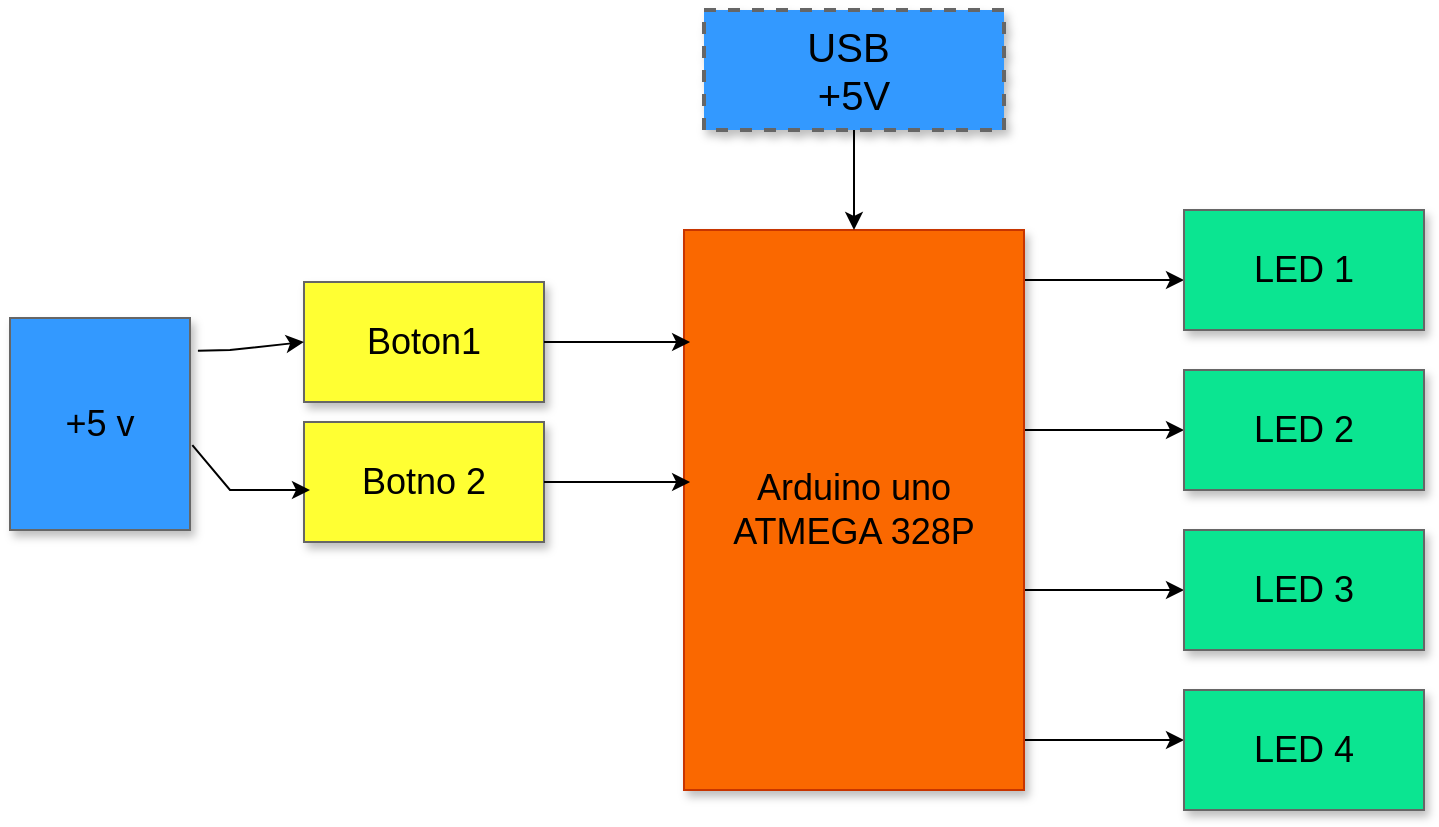 <mxfile version="21.0.2" type="device"><diagram name="Page-1" id="90a13364-a465-7bf4-72fc-28e22215d7a0"><mxGraphModel dx="996" dy="807" grid="1" gridSize="10" guides="1" tooltips="1" connect="1" arrows="1" fold="1" page="1" pageScale="1.5" pageWidth="1169" pageHeight="826" background="none" math="0" shadow="0"><root><mxCell id="0" style=";html=1;"/><mxCell id="1" style=";html=1;" parent="0"/><mxCell id="3a17f1ce550125da-1" value="USB&amp;nbsp;&lt;br&gt;+5V" style="whiteSpace=wrap;html=1;shadow=1;fontSize=20;fillColor=#3399FF;strokeColor=#666666;strokeWidth=2;dashed=1;" parent="1" vertex="1"><mxGeometry x="797" y="344" width="150" height="60" as="geometry"/></mxCell><mxCell id="3a17f1ce550125da-13" style="edgeStyle=elbowEdgeStyle;rounded=0;html=1;startArrow=none;startFill=0;jettySize=auto;orthogonalLoop=1;fontSize=18;elbow=vertical;" parent="1" source="3a17f1ce550125da-2" target="3a17f1ce550125da-4" edge="1"><mxGeometry relative="1" as="geometry"/></mxCell><mxCell id="3a17f1ce550125da-14" style="edgeStyle=elbowEdgeStyle;rounded=0;html=1;startArrow=none;startFill=0;jettySize=auto;orthogonalLoop=1;fontSize=18;elbow=vertical;" parent="1" source="3a17f1ce550125da-2" target="3a17f1ce550125da-5" edge="1"><mxGeometry relative="1" as="geometry"/></mxCell><mxCell id="3a17f1ce550125da-15" style="edgeStyle=elbowEdgeStyle;rounded=0;html=1;startArrow=none;startFill=0;jettySize=auto;orthogonalLoop=1;fontSize=18;elbow=vertical;" parent="1" source="3a17f1ce550125da-2" target="3a17f1ce550125da-6" edge="1"><mxGeometry relative="1" as="geometry"/></mxCell><mxCell id="3a17f1ce550125da-16" style="edgeStyle=elbowEdgeStyle;rounded=0;html=1;startArrow=none;startFill=0;jettySize=auto;orthogonalLoop=1;fontSize=18;elbow=vertical;" parent="1" source="3a17f1ce550125da-2" target="3a17f1ce550125da-7" edge="1"><mxGeometry relative="1" as="geometry"/></mxCell><mxCell id="3a17f1ce550125da-2" value="Arduino uno&lt;br&gt;ATMEGA 328P" style="whiteSpace=wrap;html=1;shadow=1;fontSize=18;fillColor=#fa6800;strokeColor=#C73500;fontColor=#000000;" parent="1" vertex="1"><mxGeometry x="787" y="454" width="170" height="280" as="geometry"/></mxCell><mxCell id="3a17f1ce550125da-4" value="LED 1" style="whiteSpace=wrap;html=1;shadow=1;fontSize=18;fillColor=#0BE591;strokeColor=#666666;" parent="1" vertex="1"><mxGeometry x="1037" y="444" width="120" height="60" as="geometry"/></mxCell><mxCell id="3a17f1ce550125da-5" value="LED 2" style="whiteSpace=wrap;html=1;shadow=1;fontSize=18;fillColor=#0BE591;strokeColor=#666666;" parent="1" vertex="1"><mxGeometry x="1037" y="524" width="120" height="60" as="geometry"/></mxCell><mxCell id="3a17f1ce550125da-6" value="LED 3" style="whiteSpace=wrap;html=1;shadow=1;fontSize=18;fillColor=#0BE591;strokeColor=#666666;" parent="1" vertex="1"><mxGeometry x="1037" y="604" width="120" height="60" as="geometry"/></mxCell><mxCell id="3a17f1ce550125da-7" value="LED 4" style="whiteSpace=wrap;html=1;shadow=1;fontSize=18;fillColor=#0BE591;strokeColor=#666666;" parent="1" vertex="1"><mxGeometry x="1037" y="684" width="120" height="60" as="geometry"/></mxCell><mxCell id="3a17f1ce550125da-9" value="Boton1" style="whiteSpace=wrap;html=1;shadow=1;fontSize=18;fillColor=#FFFF33;strokeColor=#666666;" parent="1" vertex="1"><mxGeometry x="597" y="480" width="120" height="60" as="geometry"/></mxCell><mxCell id="3a17f1ce550125da-10" value="+5 v" style="whiteSpace=wrap;html=1;shadow=1;fontSize=18;fillColor=#3399FF;strokeColor=#666666;" parent="1" vertex="1"><mxGeometry x="450" y="498" width="90" height="106" as="geometry"/></mxCell><mxCell id="3a17f1ce550125da-11" value="Botno 2" style="whiteSpace=wrap;html=1;shadow=1;fontSize=18;fillColor=#FFFF33;strokeColor=#666666;" parent="1" vertex="1"><mxGeometry x="597" y="550" width="120" height="60" as="geometry"/></mxCell><mxCell id="HhkZGd3k5-GJmqBRz9mW-1" value="" style="endArrow=classic;html=1;rounded=0;exitX=1;exitY=0.5;exitDx=0;exitDy=0;entryX=0.018;entryY=0.2;entryDx=0;entryDy=0;entryPerimeter=0;" edge="1" parent="1" source="3a17f1ce550125da-9" target="3a17f1ce550125da-2"><mxGeometry width="50" height="50" relative="1" as="geometry"><mxPoint x="750" y="490" as="sourcePoint"/><mxPoint x="780" y="510" as="targetPoint"/></mxGeometry></mxCell><mxCell id="HhkZGd3k5-GJmqBRz9mW-3" value="" style="endArrow=classic;html=1;rounded=0;exitX=1;exitY=0.5;exitDx=0;exitDy=0;entryX=0.018;entryY=0.45;entryDx=0;entryDy=0;entryPerimeter=0;" edge="1" parent="1" source="3a17f1ce550125da-11" target="3a17f1ce550125da-2"><mxGeometry width="50" height="50" relative="1" as="geometry"><mxPoint x="740" y="600" as="sourcePoint"/><mxPoint x="780" y="580" as="targetPoint"/></mxGeometry></mxCell><mxCell id="HhkZGd3k5-GJmqBRz9mW-4" value="" style="endArrow=classic;html=1;rounded=0;exitX=1.013;exitY=0.6;exitDx=0;exitDy=0;exitPerimeter=0;" edge="1" parent="1" source="3a17f1ce550125da-10"><mxGeometry width="50" height="50" relative="1" as="geometry"><mxPoint x="550" y="560" as="sourcePoint"/><mxPoint x="600" y="584" as="targetPoint"/><Array as="points"><mxPoint x="560" y="584"/></Array></mxGeometry></mxCell><mxCell id="HhkZGd3k5-GJmqBRz9mW-5" value="" style="endArrow=classic;html=1;rounded=0;entryX=0;entryY=0.5;entryDx=0;entryDy=0;exitX=1.044;exitY=0.155;exitDx=0;exitDy=0;exitPerimeter=0;" edge="1" parent="1" source="3a17f1ce550125da-10" target="3a17f1ce550125da-9"><mxGeometry width="50" height="50" relative="1" as="geometry"><mxPoint x="560" y="490" as="sourcePoint"/><mxPoint x="540" y="514" as="targetPoint"/><Array as="points"><mxPoint x="560" y="514"/></Array></mxGeometry></mxCell><mxCell id="HhkZGd3k5-GJmqBRz9mW-6" value="" style="endArrow=classic;html=1;rounded=0;exitX=0.5;exitY=1;exitDx=0;exitDy=0;entryX=0.5;entryY=0;entryDx=0;entryDy=0;" edge="1" parent="1" source="3a17f1ce550125da-1" target="3a17f1ce550125da-2"><mxGeometry width="50" height="50" relative="1" as="geometry"><mxPoint x="860" y="580" as="sourcePoint"/><mxPoint x="910" y="530" as="targetPoint"/></mxGeometry></mxCell></root></mxGraphModel></diagram></mxfile>